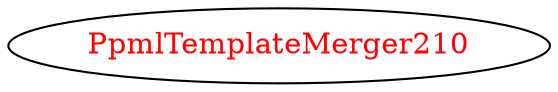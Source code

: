 digraph dependencyGraph {
 concentrate=true;
 ranksep="2.0";
 rankdir="LR"; 
 splines="ortho";
"PpmlTemplateMerger210" [fontcolor="red"];
}
